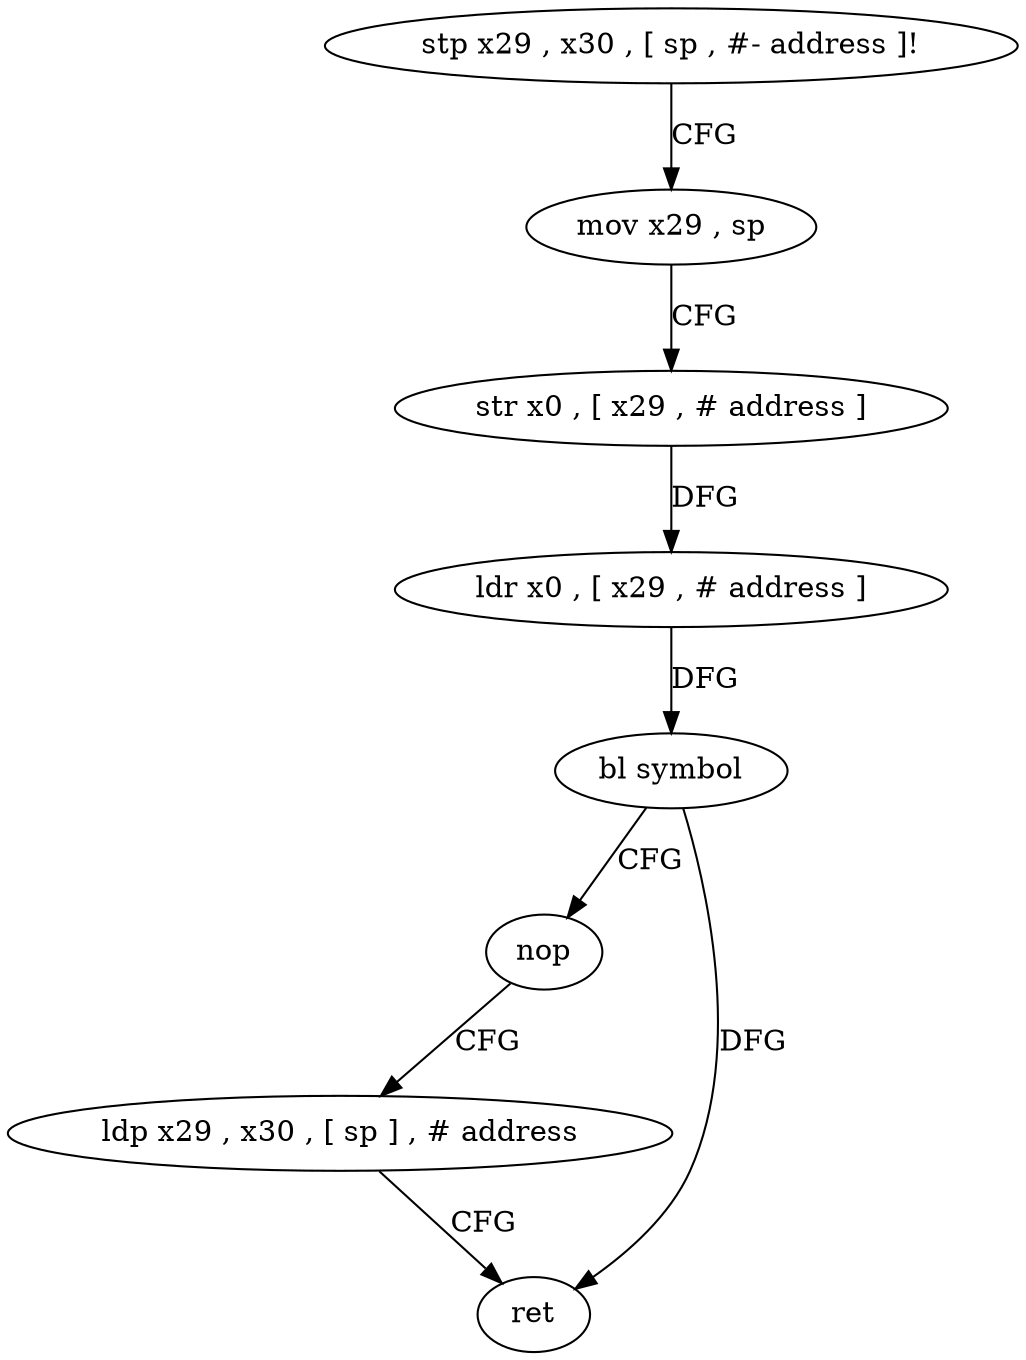 digraph "func" {
"88156" [label = "stp x29 , x30 , [ sp , #- address ]!" ]
"88160" [label = "mov x29 , sp" ]
"88164" [label = "str x0 , [ x29 , # address ]" ]
"88168" [label = "ldr x0 , [ x29 , # address ]" ]
"88172" [label = "bl symbol" ]
"88176" [label = "nop" ]
"88180" [label = "ldp x29 , x30 , [ sp ] , # address" ]
"88184" [label = "ret" ]
"88156" -> "88160" [ label = "CFG" ]
"88160" -> "88164" [ label = "CFG" ]
"88164" -> "88168" [ label = "DFG" ]
"88168" -> "88172" [ label = "DFG" ]
"88172" -> "88176" [ label = "CFG" ]
"88172" -> "88184" [ label = "DFG" ]
"88176" -> "88180" [ label = "CFG" ]
"88180" -> "88184" [ label = "CFG" ]
}
